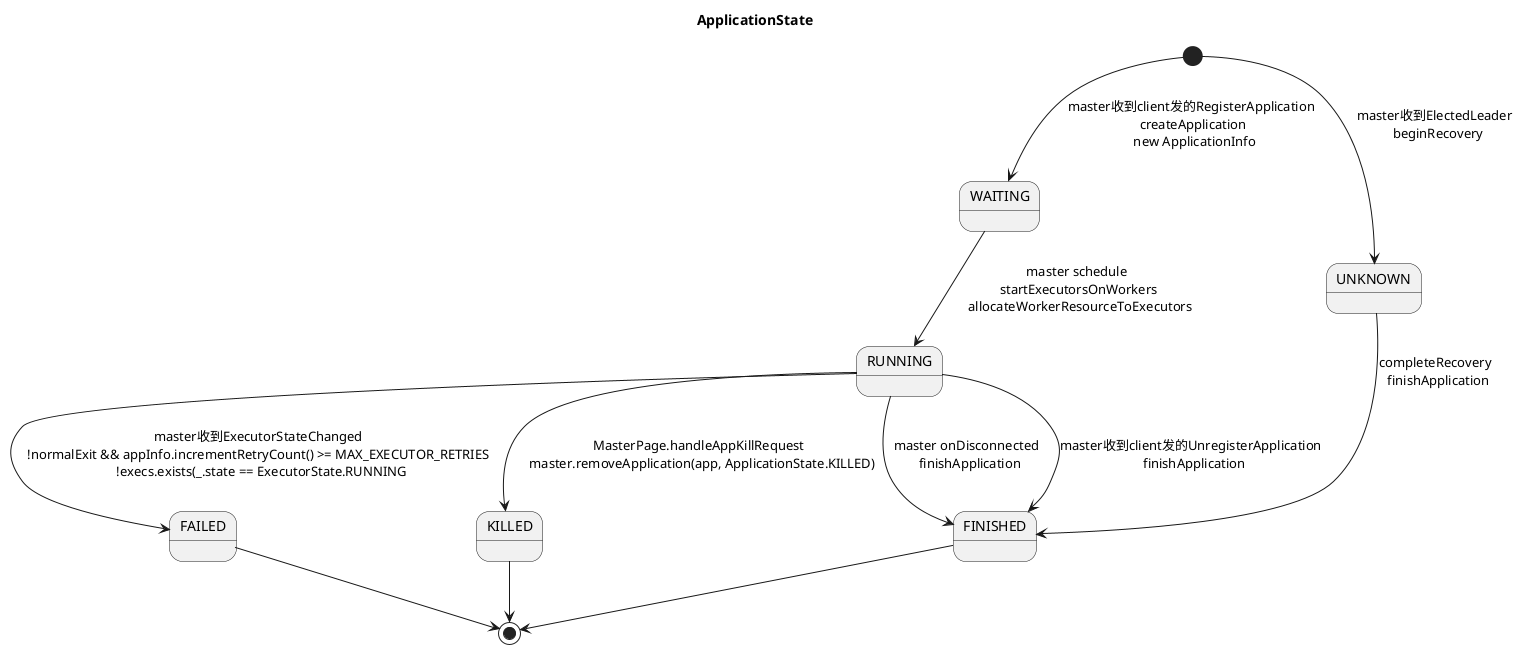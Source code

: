 @startuml
title ApplicationState
[*] --> WAITING:master收到client发的RegisterApplication \n createApplication \n new ApplicationInfo
[*] --> UNKNOWN:master收到ElectedLeader \n beginRecovery
WAITING--> RUNNING:master schedule \n startExecutorsOnWorkers \n allocateWorkerResourceToExecutors

RUNNING--> FINISHED:master收到client发的UnregisterApplication \n finishApplication
RUNNING--> FINISHED:master onDisconnected \n finishApplication
UNKNOWN--> FINISHED:completeRecovery \n finishApplication
RUNNING--> FAILED:master收到ExecutorStateChanged \n !normalExit && appInfo.incrementRetryCount() >= MAX_EXECUTOR_RETRIES  \n !execs.exists(_.state == ExecutorState.RUNNING
RUNNING--> KILLED:MasterPage.handleAppKillRequest \n master.removeApplication(app, ApplicationState.KILLED)

FINISHED--> [*]
FAILED--> [*]
KILLED--> [*]
@enduml